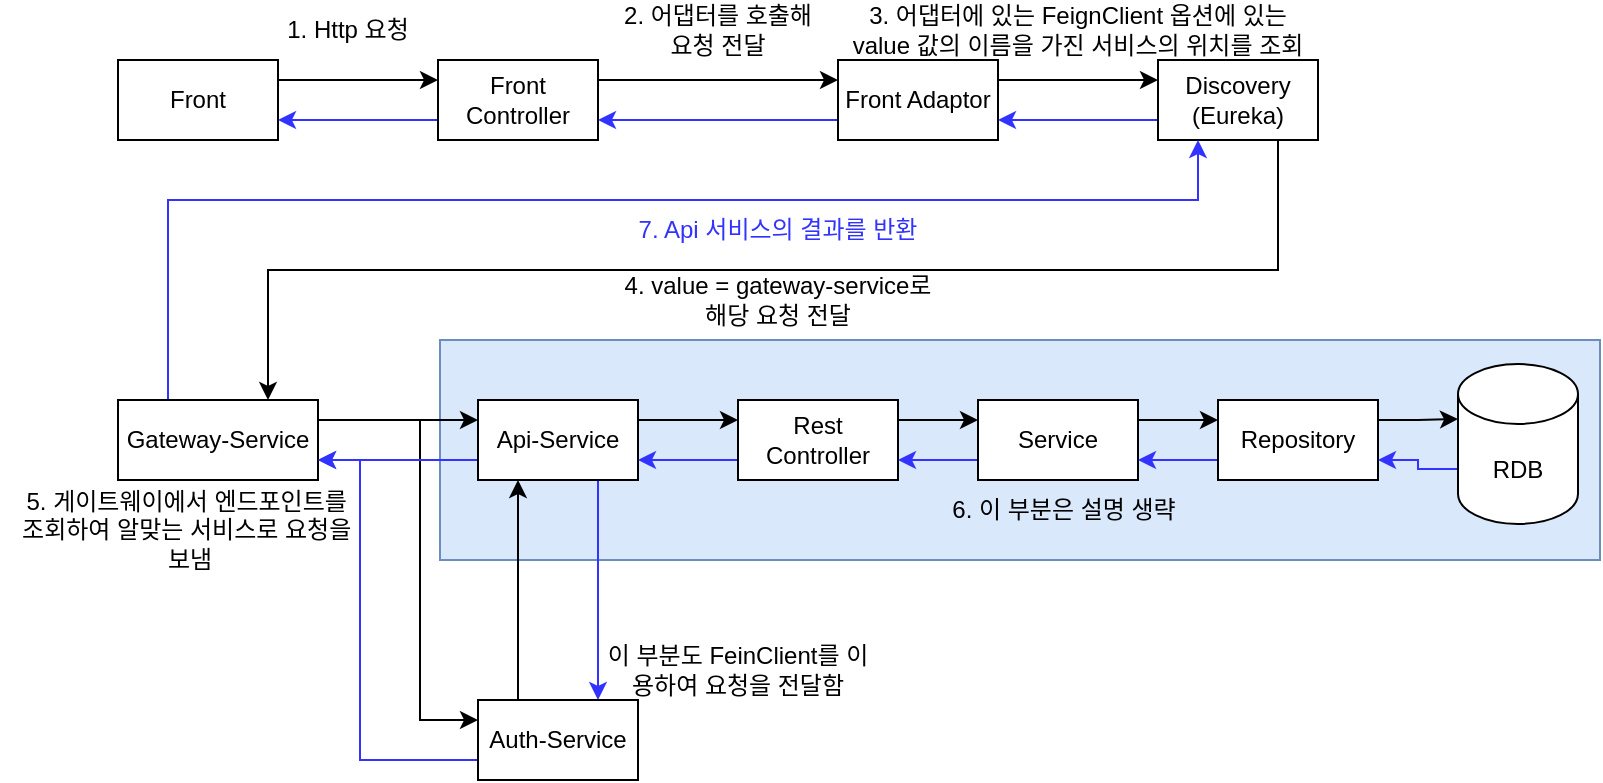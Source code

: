 <mxfile version="24.2.3" type="github">
  <diagram name="페이지-1" id="_H_jCduCQZI3i6K3Pqfl">
    <mxGraphModel dx="1195" dy="670" grid="1" gridSize="10" guides="1" tooltips="1" connect="1" arrows="1" fold="1" page="1" pageScale="1" pageWidth="1169" pageHeight="827" math="0" shadow="0">
      <root>
        <mxCell id="0" />
        <mxCell id="1" parent="0" />
        <mxCell id="f9m6TbeXdQoDoidEKA3R-42" value="" style="rounded=0;whiteSpace=wrap;html=1;fillColor=#dae8fc;strokeColor=#6c8ebf;" parent="1" vertex="1">
          <mxGeometry x="240" y="220" width="580" height="110" as="geometry" />
        </mxCell>
        <mxCell id="f9m6TbeXdQoDoidEKA3R-7" style="edgeStyle=orthogonalEdgeStyle;rounded=0;orthogonalLoop=1;jettySize=auto;html=1;exitX=1;exitY=0.25;exitDx=0;exitDy=0;entryX=0;entryY=0.25;entryDx=0;entryDy=0;" parent="1" source="f9m6TbeXdQoDoidEKA3R-1" target="f9m6TbeXdQoDoidEKA3R-2" edge="1">
          <mxGeometry relative="1" as="geometry" />
        </mxCell>
        <mxCell id="f9m6TbeXdQoDoidEKA3R-1" value="Front" style="rounded=0;whiteSpace=wrap;html=1;" parent="1" vertex="1">
          <mxGeometry x="79" y="80" width="80" height="40" as="geometry" />
        </mxCell>
        <mxCell id="f9m6TbeXdQoDoidEKA3R-8" style="edgeStyle=orthogonalEdgeStyle;rounded=0;orthogonalLoop=1;jettySize=auto;html=1;exitX=1;exitY=0.25;exitDx=0;exitDy=0;entryX=0;entryY=0.25;entryDx=0;entryDy=0;" parent="1" source="f9m6TbeXdQoDoidEKA3R-2" target="f9m6TbeXdQoDoidEKA3R-5" edge="1">
          <mxGeometry relative="1" as="geometry" />
        </mxCell>
        <mxCell id="f9m6TbeXdQoDoidEKA3R-53" style="edgeStyle=orthogonalEdgeStyle;rounded=0;orthogonalLoop=1;jettySize=auto;html=1;exitX=0;exitY=0.75;exitDx=0;exitDy=0;entryX=1;entryY=0.75;entryDx=0;entryDy=0;strokeColor=#3333FF;" parent="1" source="f9m6TbeXdQoDoidEKA3R-2" target="f9m6TbeXdQoDoidEKA3R-1" edge="1">
          <mxGeometry relative="1" as="geometry" />
        </mxCell>
        <mxCell id="f9m6TbeXdQoDoidEKA3R-2" value="Front Controller" style="rounded=0;whiteSpace=wrap;html=1;" parent="1" vertex="1">
          <mxGeometry x="239" y="80" width="80" height="40" as="geometry" />
        </mxCell>
        <mxCell id="f9m6TbeXdQoDoidEKA3R-13" style="edgeStyle=orthogonalEdgeStyle;rounded=0;orthogonalLoop=1;jettySize=auto;html=1;exitX=1;exitY=0.25;exitDx=0;exitDy=0;entryX=0;entryY=0.25;entryDx=0;entryDy=0;" parent="1" source="f9m6TbeXdQoDoidEKA3R-5" target="f9m6TbeXdQoDoidEKA3R-12" edge="1">
          <mxGeometry relative="1" as="geometry" />
        </mxCell>
        <mxCell id="f9m6TbeXdQoDoidEKA3R-52" style="edgeStyle=orthogonalEdgeStyle;rounded=0;orthogonalLoop=1;jettySize=auto;html=1;exitX=0;exitY=0.75;exitDx=0;exitDy=0;entryX=1;entryY=0.75;entryDx=0;entryDy=0;strokeColor=#3333FF;" parent="1" source="f9m6TbeXdQoDoidEKA3R-5" target="f9m6TbeXdQoDoidEKA3R-2" edge="1">
          <mxGeometry relative="1" as="geometry" />
        </mxCell>
        <mxCell id="f9m6TbeXdQoDoidEKA3R-5" value="Front Adaptor" style="rounded=0;whiteSpace=wrap;html=1;" parent="1" vertex="1">
          <mxGeometry x="439" y="80" width="80" height="40" as="geometry" />
        </mxCell>
        <mxCell id="f9m6TbeXdQoDoidEKA3R-9" value="1. Http 요청" style="text;html=1;align=center;verticalAlign=middle;whiteSpace=wrap;rounded=0;" parent="1" vertex="1">
          <mxGeometry x="159" y="50" width="70" height="30" as="geometry" />
        </mxCell>
        <mxCell id="f9m6TbeXdQoDoidEKA3R-10" value="2. 어댑터를 호출해&lt;div&gt;요청 전달&lt;/div&gt;" style="text;html=1;align=center;verticalAlign=middle;whiteSpace=wrap;rounded=0;" parent="1" vertex="1">
          <mxGeometry x="319" y="50" width="120" height="30" as="geometry" />
        </mxCell>
        <mxCell id="f9m6TbeXdQoDoidEKA3R-16" style="edgeStyle=orthogonalEdgeStyle;rounded=0;orthogonalLoop=1;jettySize=auto;html=1;entryX=0.75;entryY=0;entryDx=0;entryDy=0;exitX=0.75;exitY=1;exitDx=0;exitDy=0;" parent="1" source="f9m6TbeXdQoDoidEKA3R-12" target="f9m6TbeXdQoDoidEKA3R-15" edge="1">
          <mxGeometry relative="1" as="geometry" />
        </mxCell>
        <mxCell id="f9m6TbeXdQoDoidEKA3R-51" style="edgeStyle=orthogonalEdgeStyle;rounded=0;orthogonalLoop=1;jettySize=auto;html=1;exitX=0;exitY=0.75;exitDx=0;exitDy=0;entryX=1;entryY=0.75;entryDx=0;entryDy=0;strokeColor=#3333FF;" parent="1" source="f9m6TbeXdQoDoidEKA3R-12" target="f9m6TbeXdQoDoidEKA3R-5" edge="1">
          <mxGeometry relative="1" as="geometry" />
        </mxCell>
        <mxCell id="f9m6TbeXdQoDoidEKA3R-12" value="Discovery&lt;div&gt;(Eureka)&lt;/div&gt;" style="rounded=0;whiteSpace=wrap;html=1;" parent="1" vertex="1">
          <mxGeometry x="599" y="80" width="80" height="40" as="geometry" />
        </mxCell>
        <mxCell id="f9m6TbeXdQoDoidEKA3R-14" value="3. 어댑터에 있는 FeignClient 옵션에 있는 value 값의 이름을 가진 서비스의 위치를 조회" style="text;html=1;align=center;verticalAlign=middle;whiteSpace=wrap;rounded=0;" parent="1" vertex="1">
          <mxGeometry x="439" y="50" width="240" height="30" as="geometry" />
        </mxCell>
        <mxCell id="f9m6TbeXdQoDoidEKA3R-23" style="edgeStyle=orthogonalEdgeStyle;rounded=0;orthogonalLoop=1;jettySize=auto;html=1;exitX=1;exitY=0.25;exitDx=0;exitDy=0;entryX=0;entryY=0.25;entryDx=0;entryDy=0;" parent="1" source="f9m6TbeXdQoDoidEKA3R-15" target="f9m6TbeXdQoDoidEKA3R-18" edge="1">
          <mxGeometry relative="1" as="geometry" />
        </mxCell>
        <mxCell id="f9m6TbeXdQoDoidEKA3R-25" style="edgeStyle=orthogonalEdgeStyle;rounded=0;orthogonalLoop=1;jettySize=auto;html=1;exitX=1;exitY=0.25;exitDx=0;exitDy=0;entryX=0;entryY=0.25;entryDx=0;entryDy=0;" parent="1" source="f9m6TbeXdQoDoidEKA3R-15" target="f9m6TbeXdQoDoidEKA3R-24" edge="1">
          <mxGeometry relative="1" as="geometry">
            <Array as="points">
              <mxPoint x="230" y="260" />
              <mxPoint x="230" y="410" />
            </Array>
          </mxGeometry>
        </mxCell>
        <mxCell id="f9m6TbeXdQoDoidEKA3R-48" style="edgeStyle=orthogonalEdgeStyle;rounded=0;orthogonalLoop=1;jettySize=auto;html=1;exitX=0.25;exitY=0;exitDx=0;exitDy=0;entryX=0.25;entryY=1;entryDx=0;entryDy=0;strokeColor=#3333FF;" parent="1" source="f9m6TbeXdQoDoidEKA3R-15" target="f9m6TbeXdQoDoidEKA3R-12" edge="1">
          <mxGeometry relative="1" as="geometry">
            <Array as="points">
              <mxPoint x="104" y="150" />
              <mxPoint x="619" y="150" />
            </Array>
          </mxGeometry>
        </mxCell>
        <mxCell id="f9m6TbeXdQoDoidEKA3R-15" value="Gateway-&lt;span style=&quot;background-color: initial;&quot;&gt;Service&lt;/span&gt;" style="rounded=0;whiteSpace=wrap;html=1;" parent="1" vertex="1">
          <mxGeometry x="79" y="250" width="100" height="40" as="geometry" />
        </mxCell>
        <mxCell id="f9m6TbeXdQoDoidEKA3R-17" value="4. value = gateway-service로 해당 요청 전달" style="text;html=1;align=center;verticalAlign=middle;whiteSpace=wrap;rounded=0;" parent="1" vertex="1">
          <mxGeometry x="329" y="185" width="160" height="30" as="geometry" />
        </mxCell>
        <mxCell id="f9m6TbeXdQoDoidEKA3R-27" style="edgeStyle=orthogonalEdgeStyle;rounded=0;orthogonalLoop=1;jettySize=auto;html=1;exitX=0.75;exitY=1;exitDx=0;exitDy=0;entryX=0.75;entryY=0;entryDx=0;entryDy=0;strokeColor=#3333FF;" parent="1" source="f9m6TbeXdQoDoidEKA3R-18" target="f9m6TbeXdQoDoidEKA3R-24" edge="1">
          <mxGeometry relative="1" as="geometry" />
        </mxCell>
        <mxCell id="f9m6TbeXdQoDoidEKA3R-37" style="edgeStyle=orthogonalEdgeStyle;rounded=0;orthogonalLoop=1;jettySize=auto;html=1;exitX=1;exitY=0.25;exitDx=0;exitDy=0;entryX=0;entryY=0.25;entryDx=0;entryDy=0;" parent="1" source="f9m6TbeXdQoDoidEKA3R-18" target="f9m6TbeXdQoDoidEKA3R-32" edge="1">
          <mxGeometry relative="1" as="geometry" />
        </mxCell>
        <mxCell id="f9m6TbeXdQoDoidEKA3R-46" style="edgeStyle=orthogonalEdgeStyle;rounded=0;orthogonalLoop=1;jettySize=auto;html=1;exitX=0;exitY=0.75;exitDx=0;exitDy=0;entryX=1;entryY=0.75;entryDx=0;entryDy=0;strokeColor=#3333FF;" parent="1" source="f9m6TbeXdQoDoidEKA3R-18" target="f9m6TbeXdQoDoidEKA3R-15" edge="1">
          <mxGeometry relative="1" as="geometry" />
        </mxCell>
        <mxCell id="f9m6TbeXdQoDoidEKA3R-18" value="Api-Service" style="rounded=0;whiteSpace=wrap;html=1;" parent="1" vertex="1">
          <mxGeometry x="259" y="250" width="80" height="40" as="geometry" />
        </mxCell>
        <mxCell id="f9m6TbeXdQoDoidEKA3R-20" value="5. 게이트웨이에서 엔드포인트를&amp;nbsp;&lt;div&gt;조회하여 알맞는 서비스로 요청을&amp;nbsp;&lt;/div&gt;&lt;div&gt;보냄&lt;/div&gt;" style="text;html=1;align=center;verticalAlign=middle;whiteSpace=wrap;rounded=0;" parent="1" vertex="1">
          <mxGeometry x="20" y="300" width="190" height="30" as="geometry" />
        </mxCell>
        <mxCell id="f9m6TbeXdQoDoidEKA3R-26" style="edgeStyle=orthogonalEdgeStyle;rounded=0;orthogonalLoop=1;jettySize=auto;html=1;exitX=0.25;exitY=0;exitDx=0;exitDy=0;entryX=0.25;entryY=1;entryDx=0;entryDy=0;" parent="1" source="f9m6TbeXdQoDoidEKA3R-24" target="f9m6TbeXdQoDoidEKA3R-18" edge="1">
          <mxGeometry relative="1" as="geometry" />
        </mxCell>
        <mxCell id="f9m6TbeXdQoDoidEKA3R-54" style="edgeStyle=orthogonalEdgeStyle;rounded=0;orthogonalLoop=1;jettySize=auto;html=1;exitX=0;exitY=0.75;exitDx=0;exitDy=0;entryX=1;entryY=0.75;entryDx=0;entryDy=0;strokeColor=#3333FF;" parent="1" source="f9m6TbeXdQoDoidEKA3R-24" target="f9m6TbeXdQoDoidEKA3R-15" edge="1">
          <mxGeometry relative="1" as="geometry">
            <Array as="points">
              <mxPoint x="200" y="430" />
              <mxPoint x="200" y="280" />
            </Array>
          </mxGeometry>
        </mxCell>
        <mxCell id="f9m6TbeXdQoDoidEKA3R-24" value="Auth-Service" style="rounded=0;whiteSpace=wrap;html=1;" parent="1" vertex="1">
          <mxGeometry x="259" y="400" width="80" height="40" as="geometry" />
        </mxCell>
        <mxCell id="f9m6TbeXdQoDoidEKA3R-29" value="이 부분도 FeinClient를 이용하여 요청을 전달함" style="text;html=1;align=center;verticalAlign=middle;whiteSpace=wrap;rounded=0;" parent="1" vertex="1">
          <mxGeometry x="319" y="370" width="140" height="30" as="geometry" />
        </mxCell>
        <mxCell id="f9m6TbeXdQoDoidEKA3R-38" style="edgeStyle=orthogonalEdgeStyle;rounded=0;orthogonalLoop=1;jettySize=auto;html=1;exitX=1;exitY=0.25;exitDx=0;exitDy=0;entryX=0;entryY=0.25;entryDx=0;entryDy=0;" parent="1" source="f9m6TbeXdQoDoidEKA3R-32" target="f9m6TbeXdQoDoidEKA3R-33" edge="1">
          <mxGeometry relative="1" as="geometry" />
        </mxCell>
        <mxCell id="f9m6TbeXdQoDoidEKA3R-49" style="edgeStyle=orthogonalEdgeStyle;rounded=0;orthogonalLoop=1;jettySize=auto;html=1;exitX=0;exitY=0.75;exitDx=0;exitDy=0;entryX=1;entryY=0.75;entryDx=0;entryDy=0;strokeColor=#3333FF;" parent="1" source="f9m6TbeXdQoDoidEKA3R-32" target="f9m6TbeXdQoDoidEKA3R-18" edge="1">
          <mxGeometry relative="1" as="geometry" />
        </mxCell>
        <mxCell id="f9m6TbeXdQoDoidEKA3R-32" value="Rest Controller" style="rounded=0;whiteSpace=wrap;html=1;" parent="1" vertex="1">
          <mxGeometry x="389" y="250" width="80" height="40" as="geometry" />
        </mxCell>
        <mxCell id="f9m6TbeXdQoDoidEKA3R-39" style="edgeStyle=orthogonalEdgeStyle;rounded=0;orthogonalLoop=1;jettySize=auto;html=1;exitX=1;exitY=0.25;exitDx=0;exitDy=0;entryX=0;entryY=0.25;entryDx=0;entryDy=0;" parent="1" source="f9m6TbeXdQoDoidEKA3R-33" target="f9m6TbeXdQoDoidEKA3R-35" edge="1">
          <mxGeometry relative="1" as="geometry" />
        </mxCell>
        <mxCell id="f9m6TbeXdQoDoidEKA3R-45" style="edgeStyle=orthogonalEdgeStyle;rounded=0;orthogonalLoop=1;jettySize=auto;html=1;exitX=0;exitY=0.75;exitDx=0;exitDy=0;entryX=1;entryY=0.75;entryDx=0;entryDy=0;strokeColor=#3333FF;" parent="1" source="f9m6TbeXdQoDoidEKA3R-33" target="f9m6TbeXdQoDoidEKA3R-32" edge="1">
          <mxGeometry relative="1" as="geometry" />
        </mxCell>
        <mxCell id="f9m6TbeXdQoDoidEKA3R-33" value="Service" style="rounded=0;whiteSpace=wrap;html=1;" parent="1" vertex="1">
          <mxGeometry x="509" y="250" width="80" height="40" as="geometry" />
        </mxCell>
        <mxCell id="f9m6TbeXdQoDoidEKA3R-44" style="edgeStyle=orthogonalEdgeStyle;rounded=0;orthogonalLoop=1;jettySize=auto;html=1;exitX=0;exitY=0.75;exitDx=0;exitDy=0;entryX=1;entryY=0.75;entryDx=0;entryDy=0;strokeColor=#3333FF;" parent="1" source="f9m6TbeXdQoDoidEKA3R-35" target="f9m6TbeXdQoDoidEKA3R-33" edge="1">
          <mxGeometry relative="1" as="geometry" />
        </mxCell>
        <mxCell id="f9m6TbeXdQoDoidEKA3R-35" value="Repository" style="rounded=0;whiteSpace=wrap;html=1;" parent="1" vertex="1">
          <mxGeometry x="629" y="250" width="80" height="40" as="geometry" />
        </mxCell>
        <mxCell id="f9m6TbeXdQoDoidEKA3R-41" style="edgeStyle=orthogonalEdgeStyle;rounded=0;orthogonalLoop=1;jettySize=auto;html=1;entryX=1;entryY=0.75;entryDx=0;entryDy=0;strokeColor=#3333FF;exitX=0;exitY=0;exitDx=0;exitDy=52.5;exitPerimeter=0;" parent="1" source="f9m6TbeXdQoDoidEKA3R-36" target="f9m6TbeXdQoDoidEKA3R-35" edge="1">
          <mxGeometry relative="1" as="geometry" />
        </mxCell>
        <mxCell id="f9m6TbeXdQoDoidEKA3R-36" value="RDB" style="shape=cylinder3;whiteSpace=wrap;html=1;boundedLbl=1;backgroundOutline=1;size=15;" parent="1" vertex="1">
          <mxGeometry x="749" y="232" width="60" height="80" as="geometry" />
        </mxCell>
        <mxCell id="f9m6TbeXdQoDoidEKA3R-43" value="6. 이 부분은 설명 생략" style="text;html=1;align=center;verticalAlign=middle;whiteSpace=wrap;rounded=0;" parent="1" vertex="1">
          <mxGeometry x="494" y="290" width="116" height="30" as="geometry" />
        </mxCell>
        <mxCell id="f9m6TbeXdQoDoidEKA3R-47" value="7. Api 서비스의 결과를 반환" style="text;html=1;align=center;verticalAlign=middle;whiteSpace=wrap;rounded=0;fontColor=#3333FF;" parent="1" vertex="1">
          <mxGeometry x="309" y="150" width="200" height="30" as="geometry" />
        </mxCell>
        <mxCell id="f9m6TbeXdQoDoidEKA3R-50" style="edgeStyle=orthogonalEdgeStyle;rounded=0;orthogonalLoop=1;jettySize=auto;html=1;exitX=1;exitY=0.25;exitDx=0;exitDy=0;entryX=0;entryY=0;entryDx=0;entryDy=27.5;entryPerimeter=0;" parent="1" source="f9m6TbeXdQoDoidEKA3R-35" target="f9m6TbeXdQoDoidEKA3R-36" edge="1">
          <mxGeometry relative="1" as="geometry" />
        </mxCell>
      </root>
    </mxGraphModel>
  </diagram>
</mxfile>
